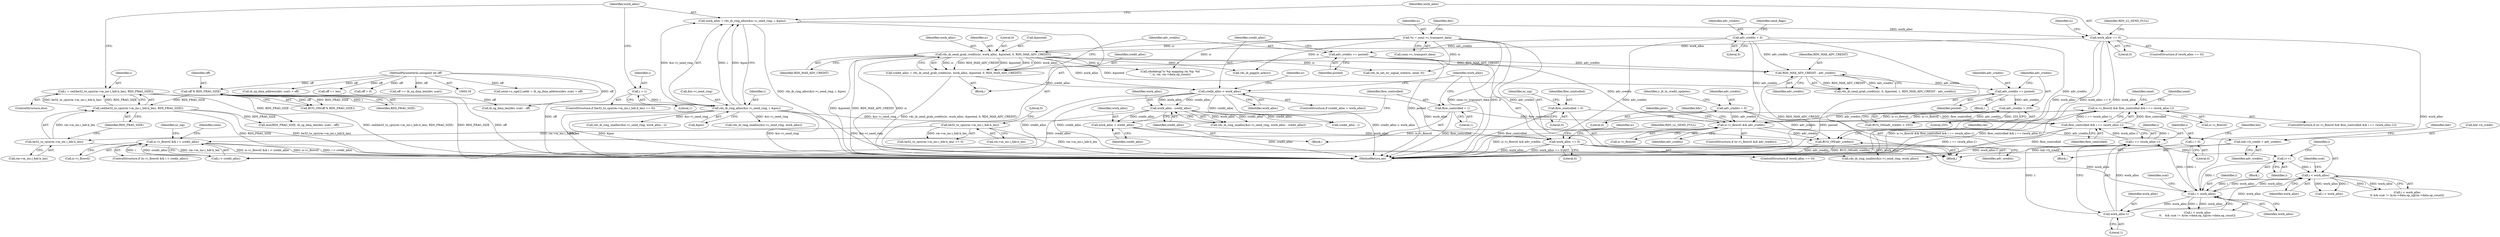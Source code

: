 digraph "0_linux_6094628bfd94323fc1cea05ec2c6affd98c18f7f@pointer" {
"1000737" [label="(Call,ic->i_flowctl && flow_controlled && i == (work_alloc-1))"];
"1000785" [label="(Call,ic->i_flowctl && adv_credits)"];
"1000737" [label="(Call,ic->i_flowctl && flow_controlled && i == (work_alloc-1))"];
"1000741" [label="(Call,flow_controlled && i == (work_alloc-1))"];
"1000305" [label="(Call,flow_controlled = 1)"];
"1000169" [label="(Call,flow_controlled = 0)"];
"1000743" [label="(Call,i == (work_alloc-1))"];
"1000658" [label="(Call,i < work_alloc)"];
"1000568" [label="(Call,i = 0)"];
"1000849" [label="(Call,i < work_alloc)"];
"1000846" [label="(Call,i++)"];
"1000745" [label="(Call,work_alloc-1)"];
"1000255" [label="(Call,work_alloc == 0)"];
"1000244" [label="(Call,work_alloc = rds_ib_ring_alloc(&ic->i_send_ring, i, &pos))"];
"1000246" [label="(Call,rds_ib_ring_alloc(&ic->i_send_ring, i, &pos))"];
"1000232" [label="(Call,i = ceil(be32_to_cpu(rm->m_inc.i_hdr.h_len), RDS_FRAG_SIZE))"];
"1000234" [label="(Call,ceil(be32_to_cpu(rm->m_inc.i_hdr.h_len), RDS_FRAG_SIZE))"];
"1000235" [label="(Call,be32_to_cpu(rm->m_inc.i_hdr.h_len))"];
"1000219" [label="(Call,be32_to_cpu(rm->m_inc.i_hdr.h_len))"];
"1000177" [label="(Call,off % RDS_FRAG_SIZE)"];
"1000123" [label="(MethodParameterIn,unsigned int off)"];
"1000228" [label="(Call,i = 1)"];
"1000309" [label="(Call,work_alloc == 0)"];
"1000290" [label="(Call,credit_alloc < work_alloc)"];
"1000277" [label="(Call,credit_alloc = rds_ib_send_grab_credits(ic, work_alloc, &posted, 0, RDS_MAX_ADV_CREDIT))"];
"1000279" [label="(Call,rds_ib_send_grab_credits(ic, work_alloc, &posted, 0, RDS_MAX_ADV_CREDIT))"];
"1000126" [label="(Call,*ic = conn->c_transport_data)"];
"1000302" [label="(Call,work_alloc = credit_alloc)"];
"1000299" [label="(Call,work_alloc - credit_alloc)"];
"1000807" [label="(Call,adv_credits = 0)"];
"1000526" [label="(Call,adv_credits > 255)"];
"1000522" [label="(Call,adv_credits += posted)"];
"1000519" [label="(Call,RDS_MAX_ADV_CREDIT - adv_credits)"];
"1000156" [label="(Call,adv_credits = 0)"];
"1000286" [label="(Call,adv_credits += posted)"];
"1000800" [label="(Call,hdr->h_credit = adv_credits)"];
"1000926" [label="(Call,ic->i_flowctl && i < credit_alloc)"];
"1001022" [label="(Call,BUG_ON(adv_credits))"];
"1000736" [label="(ControlStructure,if (ic->i_flowctl && flow_controlled && i == (work_alloc-1)))"];
"1000809" [label="(Literal,0)"];
"1000789" [label="(Identifier,adv_credits)"];
"1000161" [label="(Identifier,send_flags)"];
"1000305" [label="(Call,flow_controlled = 1)"];
"1000169" [label="(Call,flow_controlled = 0)"];
"1000133" [label="(Identifier,dev)"];
"1000233" [label="(Identifier,i)"];
"1000247" [label="(Call,&ic->i_send_ring)"];
"1000235" [label="(Call,be32_to_cpu(rm->m_inc.i_hdr.h_len))"];
"1000254" [label="(ControlStructure,if (work_alloc == 0))"];
"1000246" [label="(Call,rds_ib_ring_alloc(&ic->i_send_ring, i, &pos))"];
"1000177" [label="(Call,off % RDS_FRAG_SIZE)"];
"1000692" [label="(Call,send->s_sge[1].addr = ib_sg_dma_address(dev, scat) + off)"];
"1001025" [label="(Identifier,ret)"];
"1000800" [label="(Call,hdr->h_credit = adv_credits)"];
"1000761" [label="(Identifier,send)"];
"1000276" [label="(Block,)"];
"1000274" [label="(Identifier,ic)"];
"1000256" [label="(Identifier,work_alloc)"];
"1001026" [label="(MethodReturn,int)"];
"1000849" [label="(Call,i < work_alloc)"];
"1000308" [label="(ControlStructure,if (work_alloc == 0))"];
"1000281" [label="(Identifier,work_alloc)"];
"1000527" [label="(Identifier,adv_credits)"];
"1000784" [label="(ControlStructure,if (ic->i_flowctl && adv_credits))"];
"1000680" [label="(Call,ib_sg_dma_len(dev, scat) - off)"];
"1000220" [label="(Call,rm->m_inc.i_hdr.h_len)"];
"1000785" [label="(Call,ic->i_flowctl && adv_credits)"];
"1000813" [label="(Identifier,prev)"];
"1000277" [label="(Call,credit_alloc = rds_ib_send_grab_credits(ic, work_alloc, &posted, 0, RDS_MAX_ADV_CREDIT))"];
"1000678" [label="(Call,min(RDS_FRAG_SIZE, ib_sg_dma_len(dev, scat) - off))"];
"1000279" [label="(Call,rds_ib_send_grab_credits(ic, work_alloc, &posted, 0, RDS_MAX_ADV_CREDIT))"];
"1000234" [label="(Call,ceil(be32_to_cpu(rm->m_inc.i_hdr.h_len), RDS_FRAG_SIZE))"];
"1000127" [label="(Identifier,ic)"];
"1000806" [label="(Identifier,hdr)"];
"1000288" [label="(Identifier,posted)"];
"1000294" [label="(Call,rds_ib_ring_unalloc(&ic->i_send_ring, work_alloc - credit_alloc))"];
"1000700" [label="(Call,ib_sg_dma_address(dev, scat) + off)"];
"1000659" [label="(Identifier,i)"];
"1000793" [label="(Identifier,hdr)"];
"1000525" [label="(Call,BUG_ON(adv_credits > 255))"];
"1000570" [label="(Literal,0)"];
"1000217" [label="(ControlStructure,if (be32_to_cpu(rm->m_inc.i_hdr.h_len) == 0))"];
"1000662" [label="(Identifier,scat)"];
"1000128" [label="(Call,conn->c_transport_data)"];
"1000522" [label="(Call,adv_credits += posted)"];
"1000309" [label="(Call,work_alloc == 0)"];
"1000300" [label="(Identifier,work_alloc)"];
"1000927" [label="(Call,ic->i_flowctl)"];
"1000524" [label="(Identifier,posted)"];
"1000521" [label="(Identifier,adv_credits)"];
"1000804" [label="(Identifier,adv_credits)"];
"1000930" [label="(Call,i < credit_alloc)"];
"1000280" [label="(Identifier,ic)"];
"1000811" [label="(Identifier,s_ib_tx_credit_updates)"];
"1000807" [label="(Call,adv_credits = 0)"];
"1000575" [label="(Identifier,len)"];
"1000732" [label="(Call,rds_ib_set_wr_signal_state(ic, send, 0))"];
"1000572" [label="(Block,)"];
"1000284" [label="(Literal,0)"];
"1000156" [label="(Call,adv_credits = 0)"];
"1001023" [label="(Identifier,adv_credits)"];
"1000304" [label="(Identifier,credit_alloc)"];
"1000742" [label="(Identifier,flow_controlled)"];
"1000717" [label="(Call,off += len)"];
"1000126" [label="(Call,*ic = conn->c_transport_data)"];
"1000513" [label="(Call,rds_ib_send_grab_credits(ic, 0, &posted, 1, RDS_MAX_ADV_CREDIT - adv_credits))"];
"1000232" [label="(Call,i = ceil(be32_to_cpu(rm->m_inc.i_hdr.h_len), RDS_FRAG_SIZE))"];
"1000801" [label="(Call,hdr->h_credit)"];
"1000314" [label="(Identifier,RDS_LL_SEND_FULL)"];
"1000227" [label="(Literal,0)"];
"1000847" [label="(Identifier,i)"];
"1000236" [label="(Call,rm->m_inc.i_hdr.h_len)"];
"1000230" [label="(Literal,1)"];
"1000790" [label="(Block,)"];
"1000499" [label="(Call,rds_ib_piggyb_ack(ic))"];
"1000910" [label="(Call,i < work_alloc)"];
"1000307" [label="(Literal,1)"];
"1000848" [label="(Call,i < work_alloc\n\t\t && scat != &rm->data.op_sg[rm->data.op_count])"];
"1000251" [label="(Identifier,i)"];
"1000303" [label="(Identifier,work_alloc)"];
"1000729" [label="(Call,off = 0)"];
"1000231" [label="(ControlStructure,else)"];
"1000657" [label="(Call,i < work_alloc\n\t\t    && scat != &rm->data.op_sg[rm->data.op_count])"];
"1000244" [label="(Call,work_alloc = rds_ib_ring_alloc(&ic->i_send_ring, i, &pos))"];
"1000939" [label="(Identifier,nr_sig)"];
"1000282" [label="(Call,&posted)"];
"1000285" [label="(Identifier,RDS_MAX_ADV_CREDIT)"];
"1000526" [label="(Call,adv_credits > 255)"];
"1000786" [label="(Call,ic->i_flowctl)"];
"1000260" [label="(Identifier,RDS_LL_SEND_FULL)"];
"1000378" [label="(Call,rds_ib_ring_unalloc(&ic->i_send_ring, work_alloc))"];
"1000986" [label="(Call,rds_ib_ring_unalloc(&ic->i_send_ring, work_alloc))"];
"1000925" [label="(ControlStructure,if (ic->i_flowctl && i < credit_alloc))"];
"1000245" [label="(Identifier,work_alloc)"];
"1000519" [label="(Call,RDS_MAX_ADV_CREDIT - adv_credits)"];
"1000292" [label="(Identifier,work_alloc)"];
"1000287" [label="(Identifier,adv_credits)"];
"1000229" [label="(Identifier,i)"];
"1001022" [label="(Call,BUG_ON(adv_credits))"];
"1000301" [label="(Identifier,credit_alloc)"];
"1000934" [label="(Identifier,conn)"];
"1000850" [label="(Identifier,i)"];
"1000660" [label="(Identifier,work_alloc)"];
"1000520" [label="(Identifier,RDS_MAX_ADV_CREDIT)"];
"1000853" [label="(Identifier,scat)"];
"1000123" [label="(MethodParameterIn,unsigned int off)"];
"1000158" [label="(Literal,0)"];
"1000293" [label="(Block,)"];
"1000743" [label="(Call,i == (work_alloc-1))"];
"1000219" [label="(Call,be32_to_cpu(rm->m_inc.i_hdr.h_len))"];
"1000528" [label="(Literal,255)"];
"1000747" [label="(Literal,1)"];
"1000741" [label="(Call,flow_controlled && i == (work_alloc-1))"];
"1000289" [label="(ControlStructure,if (credit_alloc < work_alloc))"];
"1000512" [label="(Block,)"];
"1000176" [label="(Call,BUG_ON(off % RDS_FRAG_SIZE))"];
"1000744" [label="(Identifier,i)"];
"1000523" [label="(Identifier,adv_credits)"];
"1000751" [label="(Identifier,send)"];
"1000745" [label="(Call,work_alloc-1)"];
"1000278" [label="(Identifier,credit_alloc)"];
"1000228" [label="(Call,i = 1)"];
"1000569" [label="(Identifier,i)"];
"1000746" [label="(Identifier,work_alloc)"];
"1000935" [label="(Call,credit_alloc - i)"];
"1000568" [label="(Call,i = 0)"];
"1000174" [label="(Identifier,nr_sig)"];
"1000738" [label="(Call,ic->i_flowctl)"];
"1000311" [label="(Literal,0)"];
"1000243" [label="(Identifier,RDS_FRAG_SIZE)"];
"1000171" [label="(Literal,0)"];
"1000157" [label="(Identifier,adv_credits)"];
"1000310" [label="(Identifier,work_alloc)"];
"1000851" [label="(Identifier,work_alloc)"];
"1000257" [label="(Literal,0)"];
"1000737" [label="(Call,ic->i_flowctl && flow_controlled && i == (work_alloc-1))"];
"1000721" [label="(Call,off == ib_sg_dma_len(dev, scat))"];
"1000179" [label="(Identifier,RDS_FRAG_SIZE)"];
"1000302" [label="(Call,work_alloc = credit_alloc)"];
"1000299" [label="(Call,work_alloc - credit_alloc)"];
"1000846" [label="(Call,i++)"];
"1000914" [label="(Call,rds_ib_ring_unalloc(&ic->i_send_ring, work_alloc - i))"];
"1000297" [label="(Identifier,ic)"];
"1000170" [label="(Identifier,flow_controlled)"];
"1000178" [label="(Identifier,off)"];
"1000926" [label="(Call,ic->i_flowctl && i < credit_alloc)"];
"1000286" [label="(Call,adv_credits += posted)"];
"1000124" [label="(Block,)"];
"1000291" [label="(Identifier,credit_alloc)"];
"1000306" [label="(Identifier,flow_controlled)"];
"1000290" [label="(Call,credit_alloc < work_alloc)"];
"1000658" [label="(Call,i < work_alloc)"];
"1000329" [label="(Identifier,ic)"];
"1000358" [label="(Call,rdsdebug(\"ic %p mapping rm %p: %d\n\", ic, rm, rm->data.op_count))"];
"1000218" [label="(Call,be32_to_cpu(rm->m_inc.i_hdr.h_len) == 0)"];
"1000252" [label="(Call,&pos)"];
"1000808" [label="(Identifier,adv_credits)"];
"1000255" [label="(Call,work_alloc == 0)"];
"1000737" -> "1000736"  [label="AST: "];
"1000737" -> "1000738"  [label="CFG: "];
"1000737" -> "1000741"  [label="CFG: "];
"1000738" -> "1000737"  [label="AST: "];
"1000741" -> "1000737"  [label="AST: "];
"1000751" -> "1000737"  [label="CFG: "];
"1000761" -> "1000737"  [label="CFG: "];
"1000737" -> "1001026"  [label="DDG: flow_controlled && i == (work_alloc-1)"];
"1000737" -> "1001026"  [label="DDG: ic->i_flowctl && flow_controlled && i == (work_alloc-1)"];
"1000785" -> "1000737"  [label="DDG: ic->i_flowctl"];
"1000741" -> "1000737"  [label="DDG: flow_controlled"];
"1000741" -> "1000737"  [label="DDG: i == (work_alloc-1)"];
"1000737" -> "1000785"  [label="DDG: ic->i_flowctl"];
"1000785" -> "1000784"  [label="AST: "];
"1000785" -> "1000786"  [label="CFG: "];
"1000785" -> "1000789"  [label="CFG: "];
"1000786" -> "1000785"  [label="AST: "];
"1000789" -> "1000785"  [label="AST: "];
"1000793" -> "1000785"  [label="CFG: "];
"1000813" -> "1000785"  [label="CFG: "];
"1000785" -> "1001026"  [label="DDG: ic->i_flowctl && adv_credits"];
"1000807" -> "1000785"  [label="DDG: adv_credits"];
"1000526" -> "1000785"  [label="DDG: adv_credits"];
"1000156" -> "1000785"  [label="DDG: adv_credits"];
"1000286" -> "1000785"  [label="DDG: adv_credits"];
"1000785" -> "1000800"  [label="DDG: adv_credits"];
"1000785" -> "1000926"  [label="DDG: ic->i_flowctl"];
"1000785" -> "1001022"  [label="DDG: adv_credits"];
"1000741" -> "1000742"  [label="CFG: "];
"1000741" -> "1000743"  [label="CFG: "];
"1000742" -> "1000741"  [label="AST: "];
"1000743" -> "1000741"  [label="AST: "];
"1000741" -> "1001026"  [label="DDG: flow_controlled"];
"1000741" -> "1001026"  [label="DDG: i == (work_alloc-1)"];
"1000305" -> "1000741"  [label="DDG: flow_controlled"];
"1000169" -> "1000741"  [label="DDG: flow_controlled"];
"1000743" -> "1000741"  [label="DDG: i"];
"1000743" -> "1000741"  [label="DDG: work_alloc-1"];
"1000305" -> "1000293"  [label="AST: "];
"1000305" -> "1000307"  [label="CFG: "];
"1000306" -> "1000305"  [label="AST: "];
"1000307" -> "1000305"  [label="AST: "];
"1000310" -> "1000305"  [label="CFG: "];
"1000305" -> "1001026"  [label="DDG: flow_controlled"];
"1000169" -> "1000124"  [label="AST: "];
"1000169" -> "1000171"  [label="CFG: "];
"1000170" -> "1000169"  [label="AST: "];
"1000171" -> "1000169"  [label="AST: "];
"1000174" -> "1000169"  [label="CFG: "];
"1000169" -> "1001026"  [label="DDG: flow_controlled"];
"1000743" -> "1000745"  [label="CFG: "];
"1000744" -> "1000743"  [label="AST: "];
"1000745" -> "1000743"  [label="AST: "];
"1000743" -> "1001026"  [label="DDG: work_alloc-1"];
"1000658" -> "1000743"  [label="DDG: i"];
"1000745" -> "1000743"  [label="DDG: work_alloc"];
"1000745" -> "1000743"  [label="DDG: 1"];
"1000743" -> "1000846"  [label="DDG: i"];
"1000658" -> "1000657"  [label="AST: "];
"1000658" -> "1000660"  [label="CFG: "];
"1000659" -> "1000658"  [label="AST: "];
"1000660" -> "1000658"  [label="AST: "];
"1000662" -> "1000658"  [label="CFG: "];
"1000657" -> "1000658"  [label="CFG: "];
"1000658" -> "1000657"  [label="DDG: i"];
"1000658" -> "1000657"  [label="DDG: work_alloc"];
"1000568" -> "1000658"  [label="DDG: i"];
"1000849" -> "1000658"  [label="DDG: i"];
"1000849" -> "1000658"  [label="DDG: work_alloc"];
"1000255" -> "1000658"  [label="DDG: work_alloc"];
"1000309" -> "1000658"  [label="DDG: work_alloc"];
"1000658" -> "1000745"  [label="DDG: work_alloc"];
"1000658" -> "1000846"  [label="DDG: i"];
"1000658" -> "1000849"  [label="DDG: work_alloc"];
"1000568" -> "1000124"  [label="AST: "];
"1000568" -> "1000570"  [label="CFG: "];
"1000569" -> "1000568"  [label="AST: "];
"1000570" -> "1000568"  [label="AST: "];
"1000575" -> "1000568"  [label="CFG: "];
"1000849" -> "1000848"  [label="AST: "];
"1000849" -> "1000851"  [label="CFG: "];
"1000850" -> "1000849"  [label="AST: "];
"1000851" -> "1000849"  [label="AST: "];
"1000853" -> "1000849"  [label="CFG: "];
"1000848" -> "1000849"  [label="CFG: "];
"1000849" -> "1000848"  [label="DDG: i"];
"1000849" -> "1000848"  [label="DDG: work_alloc"];
"1000846" -> "1000849"  [label="DDG: i"];
"1000745" -> "1000849"  [label="DDG: work_alloc"];
"1000849" -> "1000910"  [label="DDG: i"];
"1000849" -> "1000910"  [label="DDG: work_alloc"];
"1000846" -> "1000572"  [label="AST: "];
"1000846" -> "1000847"  [label="CFG: "];
"1000847" -> "1000846"  [label="AST: "];
"1000850" -> "1000846"  [label="CFG: "];
"1000745" -> "1000747"  [label="CFG: "];
"1000746" -> "1000745"  [label="AST: "];
"1000747" -> "1000745"  [label="AST: "];
"1000255" -> "1000254"  [label="AST: "];
"1000255" -> "1000257"  [label="CFG: "];
"1000256" -> "1000255"  [label="AST: "];
"1000257" -> "1000255"  [label="AST: "];
"1000260" -> "1000255"  [label="CFG: "];
"1000274" -> "1000255"  [label="CFG: "];
"1000255" -> "1001026"  [label="DDG: work_alloc == 0"];
"1000255" -> "1001026"  [label="DDG: work_alloc"];
"1000244" -> "1000255"  [label="DDG: work_alloc"];
"1000255" -> "1000279"  [label="DDG: work_alloc"];
"1000255" -> "1000378"  [label="DDG: work_alloc"];
"1000244" -> "1000124"  [label="AST: "];
"1000244" -> "1000246"  [label="CFG: "];
"1000245" -> "1000244"  [label="AST: "];
"1000246" -> "1000244"  [label="AST: "];
"1000256" -> "1000244"  [label="CFG: "];
"1000244" -> "1001026"  [label="DDG: rds_ib_ring_alloc(&ic->i_send_ring, i, &pos)"];
"1000246" -> "1000244"  [label="DDG: &ic->i_send_ring"];
"1000246" -> "1000244"  [label="DDG: i"];
"1000246" -> "1000244"  [label="DDG: &pos"];
"1000246" -> "1000252"  [label="CFG: "];
"1000247" -> "1000246"  [label="AST: "];
"1000251" -> "1000246"  [label="AST: "];
"1000252" -> "1000246"  [label="AST: "];
"1000246" -> "1001026"  [label="DDG: i"];
"1000246" -> "1001026"  [label="DDG: &pos"];
"1000246" -> "1001026"  [label="DDG: &ic->i_send_ring"];
"1000232" -> "1000246"  [label="DDG: i"];
"1000228" -> "1000246"  [label="DDG: i"];
"1000246" -> "1000294"  [label="DDG: &ic->i_send_ring"];
"1000246" -> "1000378"  [label="DDG: &ic->i_send_ring"];
"1000246" -> "1000914"  [label="DDG: &ic->i_send_ring"];
"1000246" -> "1000986"  [label="DDG: &ic->i_send_ring"];
"1000232" -> "1000231"  [label="AST: "];
"1000232" -> "1000234"  [label="CFG: "];
"1000233" -> "1000232"  [label="AST: "];
"1000234" -> "1000232"  [label="AST: "];
"1000245" -> "1000232"  [label="CFG: "];
"1000232" -> "1001026"  [label="DDG: ceil(be32_to_cpu(rm->m_inc.i_hdr.h_len), RDS_FRAG_SIZE)"];
"1000234" -> "1000232"  [label="DDG: be32_to_cpu(rm->m_inc.i_hdr.h_len)"];
"1000234" -> "1000232"  [label="DDG: RDS_FRAG_SIZE"];
"1000234" -> "1000243"  [label="CFG: "];
"1000235" -> "1000234"  [label="AST: "];
"1000243" -> "1000234"  [label="AST: "];
"1000234" -> "1001026"  [label="DDG: be32_to_cpu(rm->m_inc.i_hdr.h_len)"];
"1000234" -> "1001026"  [label="DDG: RDS_FRAG_SIZE"];
"1000235" -> "1000234"  [label="DDG: rm->m_inc.i_hdr.h_len"];
"1000177" -> "1000234"  [label="DDG: RDS_FRAG_SIZE"];
"1000234" -> "1000678"  [label="DDG: RDS_FRAG_SIZE"];
"1000235" -> "1000236"  [label="CFG: "];
"1000236" -> "1000235"  [label="AST: "];
"1000243" -> "1000235"  [label="CFG: "];
"1000235" -> "1001026"  [label="DDG: rm->m_inc.i_hdr.h_len"];
"1000219" -> "1000235"  [label="DDG: rm->m_inc.i_hdr.h_len"];
"1000219" -> "1000218"  [label="AST: "];
"1000219" -> "1000220"  [label="CFG: "];
"1000220" -> "1000219"  [label="AST: "];
"1000227" -> "1000219"  [label="CFG: "];
"1000219" -> "1001026"  [label="DDG: rm->m_inc.i_hdr.h_len"];
"1000219" -> "1000218"  [label="DDG: rm->m_inc.i_hdr.h_len"];
"1000177" -> "1000176"  [label="AST: "];
"1000177" -> "1000179"  [label="CFG: "];
"1000178" -> "1000177"  [label="AST: "];
"1000179" -> "1000177"  [label="AST: "];
"1000176" -> "1000177"  [label="CFG: "];
"1000177" -> "1001026"  [label="DDG: off"];
"1000177" -> "1001026"  [label="DDG: RDS_FRAG_SIZE"];
"1000177" -> "1000176"  [label="DDG: off"];
"1000177" -> "1000176"  [label="DDG: RDS_FRAG_SIZE"];
"1000123" -> "1000177"  [label="DDG: off"];
"1000177" -> "1000678"  [label="DDG: RDS_FRAG_SIZE"];
"1000177" -> "1000680"  [label="DDG: off"];
"1000123" -> "1000118"  [label="AST: "];
"1000123" -> "1001026"  [label="DDG: off"];
"1000123" -> "1000680"  [label="DDG: off"];
"1000123" -> "1000692"  [label="DDG: off"];
"1000123" -> "1000700"  [label="DDG: off"];
"1000123" -> "1000717"  [label="DDG: off"];
"1000123" -> "1000721"  [label="DDG: off"];
"1000123" -> "1000729"  [label="DDG: off"];
"1000228" -> "1000217"  [label="AST: "];
"1000228" -> "1000230"  [label="CFG: "];
"1000229" -> "1000228"  [label="AST: "];
"1000230" -> "1000228"  [label="AST: "];
"1000245" -> "1000228"  [label="CFG: "];
"1000309" -> "1000308"  [label="AST: "];
"1000309" -> "1000311"  [label="CFG: "];
"1000310" -> "1000309"  [label="AST: "];
"1000311" -> "1000309"  [label="AST: "];
"1000314" -> "1000309"  [label="CFG: "];
"1000329" -> "1000309"  [label="CFG: "];
"1000309" -> "1001026"  [label="DDG: work_alloc"];
"1000309" -> "1001026"  [label="DDG: work_alloc == 0"];
"1000290" -> "1000309"  [label="DDG: work_alloc"];
"1000302" -> "1000309"  [label="DDG: work_alloc"];
"1000309" -> "1000378"  [label="DDG: work_alloc"];
"1000290" -> "1000289"  [label="AST: "];
"1000290" -> "1000292"  [label="CFG: "];
"1000291" -> "1000290"  [label="AST: "];
"1000292" -> "1000290"  [label="AST: "];
"1000297" -> "1000290"  [label="CFG: "];
"1000310" -> "1000290"  [label="CFG: "];
"1000290" -> "1001026"  [label="DDG: credit_alloc"];
"1000290" -> "1001026"  [label="DDG: credit_alloc < work_alloc"];
"1000277" -> "1000290"  [label="DDG: credit_alloc"];
"1000279" -> "1000290"  [label="DDG: work_alloc"];
"1000290" -> "1000299"  [label="DDG: work_alloc"];
"1000290" -> "1000299"  [label="DDG: credit_alloc"];
"1000290" -> "1000930"  [label="DDG: credit_alloc"];
"1000290" -> "1000935"  [label="DDG: credit_alloc"];
"1000277" -> "1000276"  [label="AST: "];
"1000277" -> "1000279"  [label="CFG: "];
"1000278" -> "1000277"  [label="AST: "];
"1000279" -> "1000277"  [label="AST: "];
"1000287" -> "1000277"  [label="CFG: "];
"1000277" -> "1001026"  [label="DDG: rds_ib_send_grab_credits(ic, work_alloc, &posted, 0, RDS_MAX_ADV_CREDIT)"];
"1000279" -> "1000277"  [label="DDG: ic"];
"1000279" -> "1000277"  [label="DDG: RDS_MAX_ADV_CREDIT"];
"1000279" -> "1000277"  [label="DDG: &posted"];
"1000279" -> "1000277"  [label="DDG: 0"];
"1000279" -> "1000277"  [label="DDG: work_alloc"];
"1000279" -> "1000285"  [label="CFG: "];
"1000280" -> "1000279"  [label="AST: "];
"1000281" -> "1000279"  [label="AST: "];
"1000282" -> "1000279"  [label="AST: "];
"1000284" -> "1000279"  [label="AST: "];
"1000285" -> "1000279"  [label="AST: "];
"1000279" -> "1001026"  [label="DDG: RDS_MAX_ADV_CREDIT"];
"1000279" -> "1001026"  [label="DDG: &posted"];
"1000279" -> "1001026"  [label="DDG: ic"];
"1000126" -> "1000279"  [label="DDG: ic"];
"1000279" -> "1000358"  [label="DDG: ic"];
"1000279" -> "1000499"  [label="DDG: ic"];
"1000279" -> "1000513"  [label="DDG: &posted"];
"1000279" -> "1000519"  [label="DDG: RDS_MAX_ADV_CREDIT"];
"1000279" -> "1000732"  [label="DDG: ic"];
"1000126" -> "1000124"  [label="AST: "];
"1000126" -> "1000128"  [label="CFG: "];
"1000127" -> "1000126"  [label="AST: "];
"1000128" -> "1000126"  [label="AST: "];
"1000133" -> "1000126"  [label="CFG: "];
"1000126" -> "1001026"  [label="DDG: ic"];
"1000126" -> "1001026"  [label="DDG: conn->c_transport_data"];
"1000126" -> "1000358"  [label="DDG: ic"];
"1000126" -> "1000499"  [label="DDG: ic"];
"1000126" -> "1000732"  [label="DDG: ic"];
"1000302" -> "1000293"  [label="AST: "];
"1000302" -> "1000304"  [label="CFG: "];
"1000303" -> "1000302"  [label="AST: "];
"1000304" -> "1000302"  [label="AST: "];
"1000306" -> "1000302"  [label="CFG: "];
"1000302" -> "1001026"  [label="DDG: credit_alloc"];
"1000299" -> "1000302"  [label="DDG: credit_alloc"];
"1000299" -> "1000294"  [label="AST: "];
"1000299" -> "1000301"  [label="CFG: "];
"1000300" -> "1000299"  [label="AST: "];
"1000301" -> "1000299"  [label="AST: "];
"1000294" -> "1000299"  [label="CFG: "];
"1000299" -> "1000294"  [label="DDG: work_alloc"];
"1000299" -> "1000294"  [label="DDG: credit_alloc"];
"1000299" -> "1000930"  [label="DDG: credit_alloc"];
"1000299" -> "1000935"  [label="DDG: credit_alloc"];
"1000807" -> "1000790"  [label="AST: "];
"1000807" -> "1000809"  [label="CFG: "];
"1000808" -> "1000807"  [label="AST: "];
"1000809" -> "1000807"  [label="AST: "];
"1000811" -> "1000807"  [label="CFG: "];
"1000807" -> "1001022"  [label="DDG: adv_credits"];
"1000526" -> "1000525"  [label="AST: "];
"1000526" -> "1000528"  [label="CFG: "];
"1000527" -> "1000526"  [label="AST: "];
"1000528" -> "1000526"  [label="AST: "];
"1000525" -> "1000526"  [label="CFG: "];
"1000526" -> "1000525"  [label="DDG: adv_credits"];
"1000526" -> "1000525"  [label="DDG: 255"];
"1000522" -> "1000526"  [label="DDG: adv_credits"];
"1000522" -> "1000512"  [label="AST: "];
"1000522" -> "1000524"  [label="CFG: "];
"1000523" -> "1000522"  [label="AST: "];
"1000524" -> "1000522"  [label="AST: "];
"1000527" -> "1000522"  [label="CFG: "];
"1000522" -> "1001026"  [label="DDG: posted"];
"1000519" -> "1000522"  [label="DDG: adv_credits"];
"1000519" -> "1000513"  [label="AST: "];
"1000519" -> "1000521"  [label="CFG: "];
"1000520" -> "1000519"  [label="AST: "];
"1000521" -> "1000519"  [label="AST: "];
"1000513" -> "1000519"  [label="CFG: "];
"1000519" -> "1001026"  [label="DDG: RDS_MAX_ADV_CREDIT"];
"1000519" -> "1000513"  [label="DDG: RDS_MAX_ADV_CREDIT"];
"1000519" -> "1000513"  [label="DDG: adv_credits"];
"1000156" -> "1000519"  [label="DDG: adv_credits"];
"1000286" -> "1000519"  [label="DDG: adv_credits"];
"1000156" -> "1000124"  [label="AST: "];
"1000156" -> "1000158"  [label="CFG: "];
"1000157" -> "1000156"  [label="AST: "];
"1000158" -> "1000156"  [label="AST: "];
"1000161" -> "1000156"  [label="CFG: "];
"1000156" -> "1001026"  [label="DDG: adv_credits"];
"1000156" -> "1000286"  [label="DDG: adv_credits"];
"1000156" -> "1001022"  [label="DDG: adv_credits"];
"1000286" -> "1000276"  [label="AST: "];
"1000286" -> "1000288"  [label="CFG: "];
"1000287" -> "1000286"  [label="AST: "];
"1000288" -> "1000286"  [label="AST: "];
"1000291" -> "1000286"  [label="CFG: "];
"1000286" -> "1001026"  [label="DDG: posted"];
"1000286" -> "1001022"  [label="DDG: adv_credits"];
"1000800" -> "1000790"  [label="AST: "];
"1000800" -> "1000804"  [label="CFG: "];
"1000801" -> "1000800"  [label="AST: "];
"1000804" -> "1000800"  [label="AST: "];
"1000806" -> "1000800"  [label="CFG: "];
"1000800" -> "1001026"  [label="DDG: hdr->h_credit"];
"1000926" -> "1000925"  [label="AST: "];
"1000926" -> "1000927"  [label="CFG: "];
"1000926" -> "1000930"  [label="CFG: "];
"1000927" -> "1000926"  [label="AST: "];
"1000930" -> "1000926"  [label="AST: "];
"1000934" -> "1000926"  [label="CFG: "];
"1000939" -> "1000926"  [label="CFG: "];
"1000926" -> "1001026"  [label="DDG: ic->i_flowctl && i < credit_alloc"];
"1000926" -> "1001026"  [label="DDG: ic->i_flowctl"];
"1000926" -> "1001026"  [label="DDG: i < credit_alloc"];
"1000930" -> "1000926"  [label="DDG: i"];
"1000930" -> "1000926"  [label="DDG: credit_alloc"];
"1001022" -> "1000124"  [label="AST: "];
"1001022" -> "1001023"  [label="CFG: "];
"1001023" -> "1001022"  [label="AST: "];
"1001025" -> "1001022"  [label="CFG: "];
"1001022" -> "1001026"  [label="DDG: adv_credits"];
"1001022" -> "1001026"  [label="DDG: BUG_ON(adv_credits)"];
}
